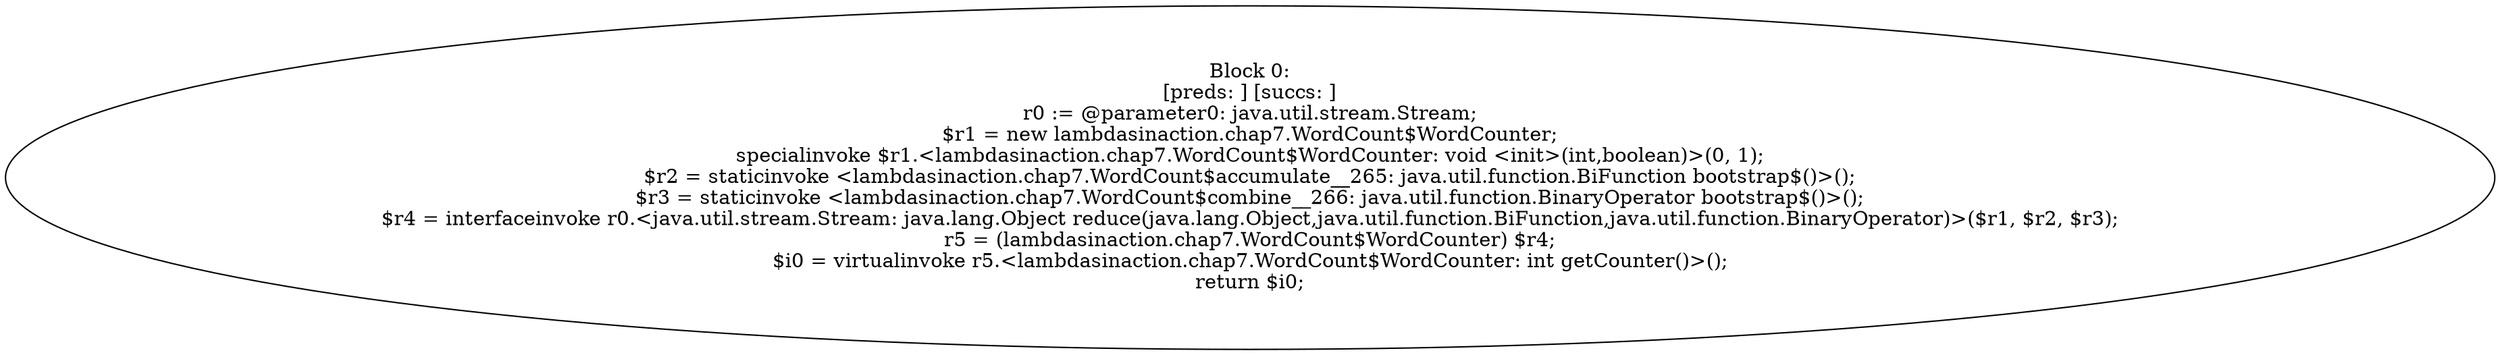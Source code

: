 digraph "unitGraph" {
    "Block 0:
[preds: ] [succs: ]
r0 := @parameter0: java.util.stream.Stream;
$r1 = new lambdasinaction.chap7.WordCount$WordCounter;
specialinvoke $r1.<lambdasinaction.chap7.WordCount$WordCounter: void <init>(int,boolean)>(0, 1);
$r2 = staticinvoke <lambdasinaction.chap7.WordCount$accumulate__265: java.util.function.BiFunction bootstrap$()>();
$r3 = staticinvoke <lambdasinaction.chap7.WordCount$combine__266: java.util.function.BinaryOperator bootstrap$()>();
$r4 = interfaceinvoke r0.<java.util.stream.Stream: java.lang.Object reduce(java.lang.Object,java.util.function.BiFunction,java.util.function.BinaryOperator)>($r1, $r2, $r3);
r5 = (lambdasinaction.chap7.WordCount$WordCounter) $r4;
$i0 = virtualinvoke r5.<lambdasinaction.chap7.WordCount$WordCounter: int getCounter()>();
return $i0;
"
}
